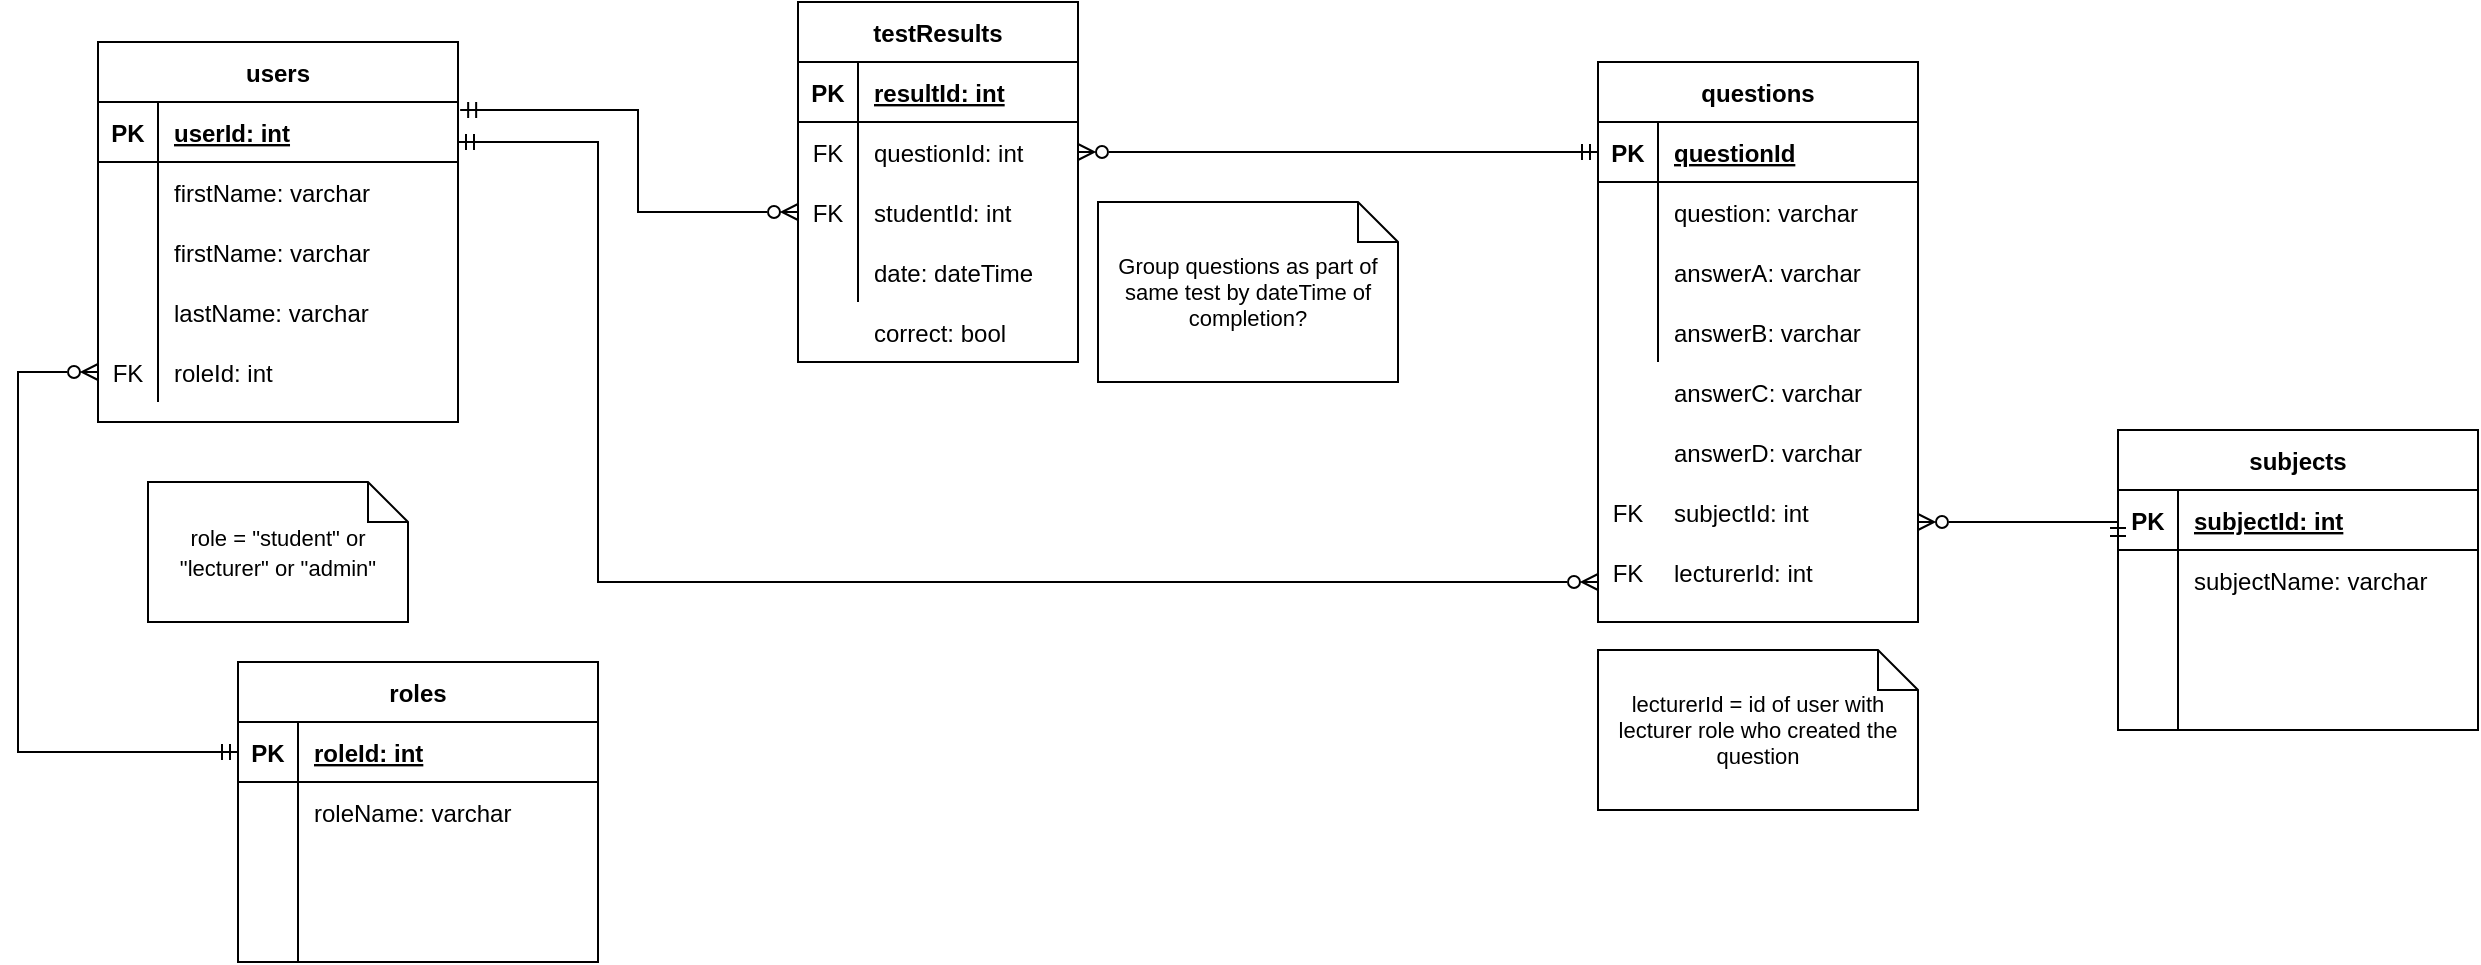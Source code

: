 <mxfile version="20.4.0" type="device"><diagram id="-KUE9IXKSuiqOsTqYJzz" name="Page-1"><mxGraphModel dx="1422" dy="794" grid="1" gridSize="10" guides="1" tooltips="1" connect="1" arrows="1" fold="1" page="1" pageScale="1" pageWidth="1169" pageHeight="827" math="0" shadow="0"><root><mxCell id="0"/><mxCell id="1" parent="0"/><mxCell id="Ce3eqkxsUccsFMgVRhKB-1" value="users" style="shape=table;startSize=30;container=1;collapsible=1;childLayout=tableLayout;fixedRows=1;rowLines=0;fontStyle=1;align=center;resizeLast=1;" parent="1" vertex="1"><mxGeometry x="70" y="70" width="180" height="190" as="geometry"/></mxCell><mxCell id="Ce3eqkxsUccsFMgVRhKB-2" value="" style="shape=tableRow;horizontal=0;startSize=0;swimlaneHead=0;swimlaneBody=0;fillColor=none;collapsible=0;dropTarget=0;points=[[0,0.5],[1,0.5]];portConstraint=eastwest;top=0;left=0;right=0;bottom=1;" parent="Ce3eqkxsUccsFMgVRhKB-1" vertex="1"><mxGeometry y="30" width="180" height="30" as="geometry"/></mxCell><mxCell id="Ce3eqkxsUccsFMgVRhKB-3" value="PK" style="shape=partialRectangle;connectable=0;fillColor=none;top=0;left=0;bottom=0;right=0;fontStyle=1;overflow=hidden;" parent="Ce3eqkxsUccsFMgVRhKB-2" vertex="1"><mxGeometry width="30" height="30" as="geometry"><mxRectangle width="30" height="30" as="alternateBounds"/></mxGeometry></mxCell><mxCell id="Ce3eqkxsUccsFMgVRhKB-4" value="userId: int" style="shape=partialRectangle;connectable=0;fillColor=none;top=0;left=0;bottom=0;right=0;align=left;spacingLeft=6;fontStyle=5;overflow=hidden;" parent="Ce3eqkxsUccsFMgVRhKB-2" vertex="1"><mxGeometry x="30" width="150" height="30" as="geometry"><mxRectangle width="150" height="30" as="alternateBounds"/></mxGeometry></mxCell><mxCell id="Ce3eqkxsUccsFMgVRhKB-5" value="" style="shape=tableRow;horizontal=0;startSize=0;swimlaneHead=0;swimlaneBody=0;fillColor=none;collapsible=0;dropTarget=0;points=[[0,0.5],[1,0.5]];portConstraint=eastwest;top=0;left=0;right=0;bottom=0;" parent="Ce3eqkxsUccsFMgVRhKB-1" vertex="1"><mxGeometry y="60" width="180" height="30" as="geometry"/></mxCell><mxCell id="Ce3eqkxsUccsFMgVRhKB-6" value="" style="shape=partialRectangle;connectable=0;fillColor=none;top=0;left=0;bottom=0;right=0;editable=1;overflow=hidden;" parent="Ce3eqkxsUccsFMgVRhKB-5" vertex="1"><mxGeometry width="30" height="30" as="geometry"><mxRectangle width="30" height="30" as="alternateBounds"/></mxGeometry></mxCell><mxCell id="Ce3eqkxsUccsFMgVRhKB-7" value="firstName: varchar" style="shape=partialRectangle;connectable=0;fillColor=none;top=0;left=0;bottom=0;right=0;align=left;spacingLeft=6;overflow=hidden;" parent="Ce3eqkxsUccsFMgVRhKB-5" vertex="1"><mxGeometry x="30" width="150" height="30" as="geometry"><mxRectangle width="150" height="30" as="alternateBounds"/></mxGeometry></mxCell><mxCell id="c_5msl1w6RdNLaSUE8z_-17" value="" style="shape=tableRow;horizontal=0;startSize=0;swimlaneHead=0;swimlaneBody=0;fillColor=none;collapsible=0;dropTarget=0;points=[[0,0.5],[1,0.5]];portConstraint=eastwest;top=0;left=0;right=0;bottom=0;" vertex="1" parent="Ce3eqkxsUccsFMgVRhKB-1"><mxGeometry y="90" width="180" height="30" as="geometry"/></mxCell><mxCell id="c_5msl1w6RdNLaSUE8z_-18" value="" style="shape=partialRectangle;connectable=0;fillColor=none;top=0;left=0;bottom=0;right=0;editable=1;overflow=hidden;" vertex="1" parent="c_5msl1w6RdNLaSUE8z_-17"><mxGeometry width="30" height="30" as="geometry"><mxRectangle width="30" height="30" as="alternateBounds"/></mxGeometry></mxCell><mxCell id="c_5msl1w6RdNLaSUE8z_-19" value="firstName: varchar" style="shape=partialRectangle;connectable=0;fillColor=none;top=0;left=0;bottom=0;right=0;align=left;spacingLeft=6;overflow=hidden;" vertex="1" parent="c_5msl1w6RdNLaSUE8z_-17"><mxGeometry x="30" width="150" height="30" as="geometry"><mxRectangle width="150" height="30" as="alternateBounds"/></mxGeometry></mxCell><mxCell id="Ce3eqkxsUccsFMgVRhKB-8" value="" style="shape=tableRow;horizontal=0;startSize=0;swimlaneHead=0;swimlaneBody=0;fillColor=none;collapsible=0;dropTarget=0;points=[[0,0.5],[1,0.5]];portConstraint=eastwest;top=0;left=0;right=0;bottom=0;" parent="Ce3eqkxsUccsFMgVRhKB-1" vertex="1"><mxGeometry y="120" width="180" height="30" as="geometry"/></mxCell><mxCell id="Ce3eqkxsUccsFMgVRhKB-9" value="" style="shape=partialRectangle;connectable=0;fillColor=none;top=0;left=0;bottom=0;right=0;editable=1;overflow=hidden;" parent="Ce3eqkxsUccsFMgVRhKB-8" vertex="1"><mxGeometry width="30" height="30" as="geometry"><mxRectangle width="30" height="30" as="alternateBounds"/></mxGeometry></mxCell><mxCell id="Ce3eqkxsUccsFMgVRhKB-10" value="lastName: varchar" style="shape=partialRectangle;connectable=0;fillColor=none;top=0;left=0;bottom=0;right=0;align=left;spacingLeft=6;overflow=hidden;" parent="Ce3eqkxsUccsFMgVRhKB-8" vertex="1"><mxGeometry x="30" width="150" height="30" as="geometry"><mxRectangle width="150" height="30" as="alternateBounds"/></mxGeometry></mxCell><mxCell id="Ce3eqkxsUccsFMgVRhKB-11" value="" style="shape=tableRow;horizontal=0;startSize=0;swimlaneHead=0;swimlaneBody=0;fillColor=none;collapsible=0;dropTarget=0;points=[[0,0.5],[1,0.5]];portConstraint=eastwest;top=0;left=0;right=0;bottom=0;" parent="Ce3eqkxsUccsFMgVRhKB-1" vertex="1"><mxGeometry y="150" width="180" height="30" as="geometry"/></mxCell><mxCell id="Ce3eqkxsUccsFMgVRhKB-12" value="FK" style="shape=partialRectangle;connectable=0;fillColor=none;top=0;left=0;bottom=0;right=0;editable=1;overflow=hidden;" parent="Ce3eqkxsUccsFMgVRhKB-11" vertex="1"><mxGeometry width="30" height="30" as="geometry"><mxRectangle width="30" height="30" as="alternateBounds"/></mxGeometry></mxCell><mxCell id="Ce3eqkxsUccsFMgVRhKB-13" value="roleId: int" style="shape=partialRectangle;connectable=0;fillColor=none;top=0;left=0;bottom=0;right=0;align=left;spacingLeft=6;overflow=hidden;" parent="Ce3eqkxsUccsFMgVRhKB-11" vertex="1"><mxGeometry x="30" width="150" height="30" as="geometry"><mxRectangle width="150" height="30" as="alternateBounds"/></mxGeometry></mxCell><mxCell id="Ce3eqkxsUccsFMgVRhKB-41" value="subjects" style="shape=table;startSize=30;container=1;collapsible=1;childLayout=tableLayout;fixedRows=1;rowLines=0;fontStyle=1;align=center;resizeLast=1;" parent="1" vertex="1"><mxGeometry x="1080" y="264" width="180" height="150" as="geometry"/></mxCell><mxCell id="Ce3eqkxsUccsFMgVRhKB-42" value="" style="shape=tableRow;horizontal=0;startSize=0;swimlaneHead=0;swimlaneBody=0;fillColor=none;collapsible=0;dropTarget=0;points=[[0,0.5],[1,0.5]];portConstraint=eastwest;top=0;left=0;right=0;bottom=1;" parent="Ce3eqkxsUccsFMgVRhKB-41" vertex="1"><mxGeometry y="30" width="180" height="30" as="geometry"/></mxCell><mxCell id="Ce3eqkxsUccsFMgVRhKB-43" value="PK" style="shape=partialRectangle;connectable=0;fillColor=none;top=0;left=0;bottom=0;right=0;fontStyle=1;overflow=hidden;" parent="Ce3eqkxsUccsFMgVRhKB-42" vertex="1"><mxGeometry width="30" height="30" as="geometry"><mxRectangle width="30" height="30" as="alternateBounds"/></mxGeometry></mxCell><mxCell id="Ce3eqkxsUccsFMgVRhKB-44" value="subjectId: int" style="shape=partialRectangle;connectable=0;fillColor=none;top=0;left=0;bottom=0;right=0;align=left;spacingLeft=6;fontStyle=5;overflow=hidden;" parent="Ce3eqkxsUccsFMgVRhKB-42" vertex="1"><mxGeometry x="30" width="150" height="30" as="geometry"><mxRectangle width="150" height="30" as="alternateBounds"/></mxGeometry></mxCell><mxCell id="Ce3eqkxsUccsFMgVRhKB-45" value="" style="shape=tableRow;horizontal=0;startSize=0;swimlaneHead=0;swimlaneBody=0;fillColor=none;collapsible=0;dropTarget=0;points=[[0,0.5],[1,0.5]];portConstraint=eastwest;top=0;left=0;right=0;bottom=0;" parent="Ce3eqkxsUccsFMgVRhKB-41" vertex="1"><mxGeometry y="60" width="180" height="30" as="geometry"/></mxCell><mxCell id="Ce3eqkxsUccsFMgVRhKB-46" value="" style="shape=partialRectangle;connectable=0;fillColor=none;top=0;left=0;bottom=0;right=0;editable=1;overflow=hidden;" parent="Ce3eqkxsUccsFMgVRhKB-45" vertex="1"><mxGeometry width="30" height="30" as="geometry"><mxRectangle width="30" height="30" as="alternateBounds"/></mxGeometry></mxCell><mxCell id="Ce3eqkxsUccsFMgVRhKB-47" value="subjectName: varchar" style="shape=partialRectangle;connectable=0;fillColor=none;top=0;left=0;bottom=0;right=0;align=left;spacingLeft=6;overflow=hidden;" parent="Ce3eqkxsUccsFMgVRhKB-45" vertex="1"><mxGeometry x="30" width="150" height="30" as="geometry"><mxRectangle width="150" height="30" as="alternateBounds"/></mxGeometry></mxCell><mxCell id="Ce3eqkxsUccsFMgVRhKB-48" value="" style="shape=tableRow;horizontal=0;startSize=0;swimlaneHead=0;swimlaneBody=0;fillColor=none;collapsible=0;dropTarget=0;points=[[0,0.5],[1,0.5]];portConstraint=eastwest;top=0;left=0;right=0;bottom=0;" parent="Ce3eqkxsUccsFMgVRhKB-41" vertex="1"><mxGeometry y="90" width="180" height="30" as="geometry"/></mxCell><mxCell id="Ce3eqkxsUccsFMgVRhKB-49" value="" style="shape=partialRectangle;connectable=0;fillColor=none;top=0;left=0;bottom=0;right=0;editable=1;overflow=hidden;" parent="Ce3eqkxsUccsFMgVRhKB-48" vertex="1"><mxGeometry width="30" height="30" as="geometry"><mxRectangle width="30" height="30" as="alternateBounds"/></mxGeometry></mxCell><mxCell id="Ce3eqkxsUccsFMgVRhKB-50" value="" style="shape=partialRectangle;connectable=0;fillColor=none;top=0;left=0;bottom=0;right=0;align=left;spacingLeft=6;overflow=hidden;" parent="Ce3eqkxsUccsFMgVRhKB-48" vertex="1"><mxGeometry x="30" width="150" height="30" as="geometry"><mxRectangle width="150" height="30" as="alternateBounds"/></mxGeometry></mxCell><mxCell id="Ce3eqkxsUccsFMgVRhKB-51" value="" style="shape=tableRow;horizontal=0;startSize=0;swimlaneHead=0;swimlaneBody=0;fillColor=none;collapsible=0;dropTarget=0;points=[[0,0.5],[1,0.5]];portConstraint=eastwest;top=0;left=0;right=0;bottom=0;" parent="Ce3eqkxsUccsFMgVRhKB-41" vertex="1"><mxGeometry y="120" width="180" height="30" as="geometry"/></mxCell><mxCell id="Ce3eqkxsUccsFMgVRhKB-52" value="" style="shape=partialRectangle;connectable=0;fillColor=none;top=0;left=0;bottom=0;right=0;editable=1;overflow=hidden;" parent="Ce3eqkxsUccsFMgVRhKB-51" vertex="1"><mxGeometry width="30" height="30" as="geometry"><mxRectangle width="30" height="30" as="alternateBounds"/></mxGeometry></mxCell><mxCell id="Ce3eqkxsUccsFMgVRhKB-53" value="" style="shape=partialRectangle;connectable=0;fillColor=none;top=0;left=0;bottom=0;right=0;align=left;spacingLeft=6;overflow=hidden;" parent="Ce3eqkxsUccsFMgVRhKB-51" vertex="1"><mxGeometry x="30" width="150" height="30" as="geometry"><mxRectangle width="150" height="30" as="alternateBounds"/></mxGeometry></mxCell><mxCell id="Ce3eqkxsUccsFMgVRhKB-54" value="testResults" style="shape=table;startSize=30;container=1;collapsible=1;childLayout=tableLayout;fixedRows=1;rowLines=0;fontStyle=1;align=center;resizeLast=1;" parent="1" vertex="1"><mxGeometry x="420" y="50" width="140" height="180" as="geometry"/></mxCell><mxCell id="Ce3eqkxsUccsFMgVRhKB-55" value="" style="shape=tableRow;horizontal=0;startSize=0;swimlaneHead=0;swimlaneBody=0;fillColor=none;collapsible=0;dropTarget=0;points=[[0,0.5],[1,0.5]];portConstraint=eastwest;top=0;left=0;right=0;bottom=1;" parent="Ce3eqkxsUccsFMgVRhKB-54" vertex="1"><mxGeometry y="30" width="140" height="30" as="geometry"/></mxCell><mxCell id="Ce3eqkxsUccsFMgVRhKB-56" value="PK" style="shape=partialRectangle;connectable=0;fillColor=none;top=0;left=0;bottom=0;right=0;fontStyle=1;overflow=hidden;" parent="Ce3eqkxsUccsFMgVRhKB-55" vertex="1"><mxGeometry width="30" height="30" as="geometry"><mxRectangle width="30" height="30" as="alternateBounds"/></mxGeometry></mxCell><mxCell id="Ce3eqkxsUccsFMgVRhKB-57" value="resultId: int" style="shape=partialRectangle;connectable=0;fillColor=none;top=0;left=0;bottom=0;right=0;align=left;spacingLeft=6;fontStyle=5;overflow=hidden;" parent="Ce3eqkxsUccsFMgVRhKB-55" vertex="1"><mxGeometry x="30" width="110" height="30" as="geometry"><mxRectangle width="110" height="30" as="alternateBounds"/></mxGeometry></mxCell><mxCell id="Ce3eqkxsUccsFMgVRhKB-58" value="" style="shape=tableRow;horizontal=0;startSize=0;swimlaneHead=0;swimlaneBody=0;fillColor=none;collapsible=0;dropTarget=0;points=[[0,0.5],[1,0.5]];portConstraint=eastwest;top=0;left=0;right=0;bottom=0;" parent="Ce3eqkxsUccsFMgVRhKB-54" vertex="1"><mxGeometry y="60" width="140" height="30" as="geometry"/></mxCell><mxCell id="Ce3eqkxsUccsFMgVRhKB-59" value="FK" style="shape=partialRectangle;connectable=0;fillColor=none;top=0;left=0;bottom=0;right=0;editable=1;overflow=hidden;" parent="Ce3eqkxsUccsFMgVRhKB-58" vertex="1"><mxGeometry width="30" height="30" as="geometry"><mxRectangle width="30" height="30" as="alternateBounds"/></mxGeometry></mxCell><mxCell id="Ce3eqkxsUccsFMgVRhKB-60" value="questionId: int" style="shape=partialRectangle;connectable=0;fillColor=none;top=0;left=0;bottom=0;right=0;align=left;spacingLeft=6;overflow=hidden;" parent="Ce3eqkxsUccsFMgVRhKB-58" vertex="1"><mxGeometry x="30" width="110" height="30" as="geometry"><mxRectangle width="110" height="30" as="alternateBounds"/></mxGeometry></mxCell><mxCell id="Ce3eqkxsUccsFMgVRhKB-61" value="" style="shape=tableRow;horizontal=0;startSize=0;swimlaneHead=0;swimlaneBody=0;fillColor=none;collapsible=0;dropTarget=0;points=[[0,0.5],[1,0.5]];portConstraint=eastwest;top=0;left=0;right=0;bottom=0;" parent="Ce3eqkxsUccsFMgVRhKB-54" vertex="1"><mxGeometry y="90" width="140" height="30" as="geometry"/></mxCell><mxCell id="Ce3eqkxsUccsFMgVRhKB-62" value="FK" style="shape=partialRectangle;connectable=0;fillColor=none;top=0;left=0;bottom=0;right=0;editable=1;overflow=hidden;" parent="Ce3eqkxsUccsFMgVRhKB-61" vertex="1"><mxGeometry width="30" height="30" as="geometry"><mxRectangle width="30" height="30" as="alternateBounds"/></mxGeometry></mxCell><mxCell id="Ce3eqkxsUccsFMgVRhKB-63" value="studentId: int" style="shape=partialRectangle;connectable=0;fillColor=none;top=0;left=0;bottom=0;right=0;align=left;spacingLeft=6;overflow=hidden;" parent="Ce3eqkxsUccsFMgVRhKB-61" vertex="1"><mxGeometry x="30" width="110" height="30" as="geometry"><mxRectangle width="110" height="30" as="alternateBounds"/></mxGeometry></mxCell><mxCell id="Ce3eqkxsUccsFMgVRhKB-64" value="" style="shape=tableRow;horizontal=0;startSize=0;swimlaneHead=0;swimlaneBody=0;fillColor=none;collapsible=0;dropTarget=0;points=[[0,0.5],[1,0.5]];portConstraint=eastwest;top=0;left=0;right=0;bottom=0;" parent="Ce3eqkxsUccsFMgVRhKB-54" vertex="1"><mxGeometry y="120" width="140" height="30" as="geometry"/></mxCell><mxCell id="Ce3eqkxsUccsFMgVRhKB-65" value="" style="shape=partialRectangle;connectable=0;fillColor=none;top=0;left=0;bottom=0;right=0;editable=1;overflow=hidden;" parent="Ce3eqkxsUccsFMgVRhKB-64" vertex="1"><mxGeometry width="30" height="30" as="geometry"><mxRectangle width="30" height="30" as="alternateBounds"/></mxGeometry></mxCell><mxCell id="Ce3eqkxsUccsFMgVRhKB-66" value="date: dateTime" style="shape=partialRectangle;connectable=0;fillColor=none;top=0;left=0;bottom=0;right=0;align=left;spacingLeft=6;overflow=hidden;" parent="Ce3eqkxsUccsFMgVRhKB-64" vertex="1"><mxGeometry x="30" width="110" height="30" as="geometry"><mxRectangle width="110" height="30" as="alternateBounds"/></mxGeometry></mxCell><mxCell id="Ce3eqkxsUccsFMgVRhKB-67" style="edgeStyle=orthogonalEdgeStyle;rounded=0;orthogonalLoop=1;jettySize=auto;html=1;entryX=0;entryY=0.5;entryDx=0;entryDy=0;endArrow=ERmandOne;endFill=0;startArrow=ERzeroToMany;startFill=0;" parent="1" target="Ce3eqkxsUccsFMgVRhKB-42" edge="1"><mxGeometry relative="1" as="geometry"><mxPoint x="980" y="310" as="sourcePoint"/><Array as="points"><mxPoint x="1080" y="310"/></Array></mxGeometry></mxCell><mxCell id="Ce3eqkxsUccsFMgVRhKB-98" value="answerC: varchar" style="shape=partialRectangle;connectable=0;fillColor=none;top=0;left=0;bottom=0;right=0;align=left;spacingLeft=6;overflow=hidden;" parent="1" vertex="1"><mxGeometry x="850" y="230" width="120" height="30" as="geometry"><mxRectangle width="120" height="30" as="alternateBounds"/></mxGeometry></mxCell><mxCell id="Ce3eqkxsUccsFMgVRhKB-99" value="answerD: varchar" style="shape=partialRectangle;connectable=0;fillColor=none;top=0;left=0;bottom=0;right=0;align=left;spacingLeft=6;overflow=hidden;" parent="1" vertex="1"><mxGeometry x="850" y="260" width="120" height="30" as="geometry"><mxRectangle width="120" height="30" as="alternateBounds"/></mxGeometry></mxCell><mxCell id="Ce3eqkxsUccsFMgVRhKB-100" value="questions" style="shape=table;startSize=30;container=1;collapsible=1;childLayout=tableLayout;fixedRows=1;rowLines=0;fontStyle=1;align=center;resizeLast=1;" parent="1" vertex="1"><mxGeometry x="820" y="80" width="160" height="280" as="geometry"/></mxCell><mxCell id="Ce3eqkxsUccsFMgVRhKB-101" value="" style="shape=tableRow;horizontal=0;startSize=0;swimlaneHead=0;swimlaneBody=0;fillColor=none;collapsible=0;dropTarget=0;points=[[0,0.5],[1,0.5]];portConstraint=eastwest;top=0;left=0;right=0;bottom=1;" parent="Ce3eqkxsUccsFMgVRhKB-100" vertex="1"><mxGeometry y="30" width="160" height="30" as="geometry"/></mxCell><mxCell id="Ce3eqkxsUccsFMgVRhKB-102" value="PK" style="shape=partialRectangle;connectable=0;fillColor=none;top=0;left=0;bottom=0;right=0;fontStyle=1;overflow=hidden;" parent="Ce3eqkxsUccsFMgVRhKB-101" vertex="1"><mxGeometry width="30" height="30" as="geometry"><mxRectangle width="30" height="30" as="alternateBounds"/></mxGeometry></mxCell><mxCell id="Ce3eqkxsUccsFMgVRhKB-103" value="questionId" style="shape=partialRectangle;connectable=0;fillColor=none;top=0;left=0;bottom=0;right=0;align=left;spacingLeft=6;fontStyle=5;overflow=hidden;" parent="Ce3eqkxsUccsFMgVRhKB-101" vertex="1"><mxGeometry x="30" width="130" height="30" as="geometry"><mxRectangle width="130" height="30" as="alternateBounds"/></mxGeometry></mxCell><mxCell id="Ce3eqkxsUccsFMgVRhKB-104" value="" style="shape=tableRow;horizontal=0;startSize=0;swimlaneHead=0;swimlaneBody=0;fillColor=none;collapsible=0;dropTarget=0;points=[[0,0.5],[1,0.5]];portConstraint=eastwest;top=0;left=0;right=0;bottom=0;" parent="Ce3eqkxsUccsFMgVRhKB-100" vertex="1"><mxGeometry y="60" width="160" height="30" as="geometry"/></mxCell><mxCell id="Ce3eqkxsUccsFMgVRhKB-105" value="" style="shape=partialRectangle;connectable=0;fillColor=none;top=0;left=0;bottom=0;right=0;editable=1;overflow=hidden;" parent="Ce3eqkxsUccsFMgVRhKB-104" vertex="1"><mxGeometry width="30" height="30" as="geometry"><mxRectangle width="30" height="30" as="alternateBounds"/></mxGeometry></mxCell><mxCell id="Ce3eqkxsUccsFMgVRhKB-106" value="question: varchar" style="shape=partialRectangle;connectable=0;fillColor=none;top=0;left=0;bottom=0;right=0;align=left;spacingLeft=6;overflow=hidden;" parent="Ce3eqkxsUccsFMgVRhKB-104" vertex="1"><mxGeometry x="30" width="130" height="30" as="geometry"><mxRectangle width="130" height="30" as="alternateBounds"/></mxGeometry></mxCell><mxCell id="Ce3eqkxsUccsFMgVRhKB-107" value="" style="shape=tableRow;horizontal=0;startSize=0;swimlaneHead=0;swimlaneBody=0;fillColor=none;collapsible=0;dropTarget=0;points=[[0,0.5],[1,0.5]];portConstraint=eastwest;top=0;left=0;right=0;bottom=0;" parent="Ce3eqkxsUccsFMgVRhKB-100" vertex="1"><mxGeometry y="90" width="160" height="30" as="geometry"/></mxCell><mxCell id="Ce3eqkxsUccsFMgVRhKB-108" value="" style="shape=partialRectangle;connectable=0;fillColor=none;top=0;left=0;bottom=0;right=0;editable=1;overflow=hidden;" parent="Ce3eqkxsUccsFMgVRhKB-107" vertex="1"><mxGeometry width="30" height="30" as="geometry"><mxRectangle width="30" height="30" as="alternateBounds"/></mxGeometry></mxCell><mxCell id="Ce3eqkxsUccsFMgVRhKB-109" value="" style="shape=partialRectangle;connectable=0;fillColor=none;top=0;left=0;bottom=0;right=0;align=left;spacingLeft=6;overflow=hidden;" parent="Ce3eqkxsUccsFMgVRhKB-107" vertex="1"><mxGeometry x="30" width="130" height="30" as="geometry"><mxRectangle width="130" height="30" as="alternateBounds"/></mxGeometry></mxCell><mxCell id="Ce3eqkxsUccsFMgVRhKB-110" value="" style="shape=tableRow;horizontal=0;startSize=0;swimlaneHead=0;swimlaneBody=0;fillColor=none;collapsible=0;dropTarget=0;points=[[0,0.5],[1,0.5]];portConstraint=eastwest;top=0;left=0;right=0;bottom=0;" parent="Ce3eqkxsUccsFMgVRhKB-100" vertex="1"><mxGeometry y="120" width="160" height="30" as="geometry"/></mxCell><mxCell id="Ce3eqkxsUccsFMgVRhKB-111" value="" style="shape=partialRectangle;connectable=0;fillColor=none;top=0;left=0;bottom=0;right=0;editable=1;overflow=hidden;" parent="Ce3eqkxsUccsFMgVRhKB-110" vertex="1"><mxGeometry width="30" height="30" as="geometry"><mxRectangle width="30" height="30" as="alternateBounds"/></mxGeometry></mxCell><mxCell id="Ce3eqkxsUccsFMgVRhKB-112" value="answerB: varchar" style="shape=partialRectangle;connectable=0;fillColor=none;top=0;left=0;bottom=0;right=0;align=left;spacingLeft=6;overflow=hidden;" parent="Ce3eqkxsUccsFMgVRhKB-110" vertex="1"><mxGeometry x="30" width="130" height="30" as="geometry"><mxRectangle width="130" height="30" as="alternateBounds"/></mxGeometry></mxCell><mxCell id="Ce3eqkxsUccsFMgVRhKB-113" style="edgeStyle=orthogonalEdgeStyle;rounded=0;orthogonalLoop=1;jettySize=auto;html=1;exitX=1;exitY=0.5;exitDx=0;exitDy=0;entryX=0;entryY=0.5;entryDx=0;entryDy=0;endArrow=ERmandOne;endFill=0;startArrow=ERzeroToMany;startFill=0;" parent="1" source="Ce3eqkxsUccsFMgVRhKB-58" target="Ce3eqkxsUccsFMgVRhKB-101" edge="1"><mxGeometry relative="1" as="geometry"/></mxCell><mxCell id="Ce3eqkxsUccsFMgVRhKB-114" style="edgeStyle=orthogonalEdgeStyle;rounded=0;orthogonalLoop=1;jettySize=auto;html=1;exitX=0;exitY=0.5;exitDx=0;exitDy=0;endArrow=ERmandOne;endFill=0;startArrow=ERzeroToMany;startFill=0;entryX=1.006;entryY=0.133;entryDx=0;entryDy=0;entryPerimeter=0;" parent="1" source="Ce3eqkxsUccsFMgVRhKB-61" target="Ce3eqkxsUccsFMgVRhKB-2" edge="1"><mxGeometry relative="1" as="geometry"><mxPoint x="270" y="100" as="targetPoint"/><Array as="points"><mxPoint x="340" y="155"/><mxPoint x="340" y="104"/></Array></mxGeometry></mxCell><mxCell id="Ce3eqkxsUccsFMgVRhKB-116" value="correct: bool" style="shape=partialRectangle;connectable=0;fillColor=none;top=0;left=0;bottom=0;right=0;align=left;spacingLeft=6;overflow=hidden;" parent="1" vertex="1"><mxGeometry x="450" y="200" width="150" height="30" as="geometry"><mxRectangle width="150" height="30" as="alternateBounds"/></mxGeometry></mxCell><mxCell id="Ce3eqkxsUccsFMgVRhKB-121" value="answerA: varchar" style="shape=partialRectangle;connectable=0;fillColor=none;top=0;left=0;bottom=0;right=0;align=left;spacingLeft=6;overflow=hidden;" parent="1" vertex="1"><mxGeometry x="850" y="170" width="120" height="30" as="geometry"><mxRectangle width="120" height="30" as="alternateBounds"/></mxGeometry></mxCell><mxCell id="Ce3eqkxsUccsFMgVRhKB-122" value="subjectId: int" style="shape=partialRectangle;connectable=0;fillColor=none;top=0;left=0;bottom=0;right=0;align=left;spacingLeft=6;overflow=hidden;" parent="1" vertex="1"><mxGeometry x="850" y="290" width="120" height="30" as="geometry"><mxRectangle width="120" height="30" as="alternateBounds"/></mxGeometry></mxCell><mxCell id="Ce3eqkxsUccsFMgVRhKB-123" value="FK" style="shape=partialRectangle;connectable=0;fillColor=none;top=0;left=0;bottom=0;right=0;editable=1;overflow=hidden;" parent="1" vertex="1"><mxGeometry x="820" y="290" width="30" height="30" as="geometry"><mxRectangle width="30" height="30" as="alternateBounds"/></mxGeometry></mxCell><mxCell id="Ce3eqkxsUccsFMgVRhKB-137" value="lecturerId: int" style="shape=partialRectangle;connectable=0;fillColor=none;top=0;left=0;bottom=0;right=0;align=left;spacingLeft=6;overflow=hidden;" parent="1" vertex="1"><mxGeometry x="850" y="320" width="120" height="30" as="geometry"><mxRectangle width="120" height="30" as="alternateBounds"/></mxGeometry></mxCell><mxCell id="Ce3eqkxsUccsFMgVRhKB-138" value="FK" style="shape=partialRectangle;connectable=0;fillColor=none;top=0;left=0;bottom=0;right=0;editable=1;overflow=hidden;" parent="1" vertex="1"><mxGeometry x="820" y="320" width="30" height="30" as="geometry"><mxRectangle width="30" height="30" as="alternateBounds"/></mxGeometry></mxCell><mxCell id="Ce3eqkxsUccsFMgVRhKB-139" style="edgeStyle=orthogonalEdgeStyle;rounded=0;orthogonalLoop=1;jettySize=auto;html=1;endArrow=ERzeroToMany;endFill=0;startArrow=ERmandOne;startFill=0;" parent="1" edge="1"><mxGeometry relative="1" as="geometry"><mxPoint x="820" y="340" as="targetPoint"/><Array as="points"><mxPoint x="320" y="120"/><mxPoint x="320" y="340"/></Array><mxPoint x="250" y="120" as="sourcePoint"/></mxGeometry></mxCell><mxCell id="Ce3eqkxsUccsFMgVRhKB-140" value="&lt;font style=&quot;font-size: 11px;&quot;&gt;role = &quot;student&quot; or &quot;lecturer&quot; or &quot;admin&quot;&lt;/font&gt;" style="shape=note;size=20;whiteSpace=wrap;html=1;" parent="1" vertex="1"><mxGeometry x="95" y="290" width="130" height="70" as="geometry"/></mxCell><mxCell id="c_5msl1w6RdNLaSUE8z_-1" value="lecturerId = id of user with lecturer role who created the question" style="shape=note;size=20;whiteSpace=wrap;html=1;fontSize=11;" vertex="1" parent="1"><mxGeometry x="820" y="374" width="160" height="80" as="geometry"/></mxCell><mxCell id="c_5msl1w6RdNLaSUE8z_-2" value="Group questions as part of same test by dateTime of completion?" style="shape=note;size=20;whiteSpace=wrap;html=1;fontSize=11;" vertex="1" parent="1"><mxGeometry x="570" y="150" width="150" height="90" as="geometry"/></mxCell><mxCell id="c_5msl1w6RdNLaSUE8z_-3" value="roles" style="shape=table;startSize=30;container=1;collapsible=1;childLayout=tableLayout;fixedRows=1;rowLines=0;fontStyle=1;align=center;resizeLast=1;fontSize=12;" vertex="1" parent="1"><mxGeometry x="140" y="380" width="180" height="150" as="geometry"/></mxCell><mxCell id="c_5msl1w6RdNLaSUE8z_-4" value="" style="shape=tableRow;horizontal=0;startSize=0;swimlaneHead=0;swimlaneBody=0;fillColor=none;collapsible=0;dropTarget=0;points=[[0,0.5],[1,0.5]];portConstraint=eastwest;top=0;left=0;right=0;bottom=1;fontSize=12;" vertex="1" parent="c_5msl1w6RdNLaSUE8z_-3"><mxGeometry y="30" width="180" height="30" as="geometry"/></mxCell><mxCell id="c_5msl1w6RdNLaSUE8z_-5" value="PK" style="shape=partialRectangle;connectable=0;fillColor=none;top=0;left=0;bottom=0;right=0;fontStyle=1;overflow=hidden;fontSize=12;" vertex="1" parent="c_5msl1w6RdNLaSUE8z_-4"><mxGeometry width="30" height="30" as="geometry"><mxRectangle width="30" height="30" as="alternateBounds"/></mxGeometry></mxCell><mxCell id="c_5msl1w6RdNLaSUE8z_-6" value="roleId: int" style="shape=partialRectangle;connectable=0;fillColor=none;top=0;left=0;bottom=0;right=0;align=left;spacingLeft=6;fontStyle=5;overflow=hidden;fontSize=12;" vertex="1" parent="c_5msl1w6RdNLaSUE8z_-4"><mxGeometry x="30" width="150" height="30" as="geometry"><mxRectangle width="150" height="30" as="alternateBounds"/></mxGeometry></mxCell><mxCell id="c_5msl1w6RdNLaSUE8z_-7" value="" style="shape=tableRow;horizontal=0;startSize=0;swimlaneHead=0;swimlaneBody=0;fillColor=none;collapsible=0;dropTarget=0;points=[[0,0.5],[1,0.5]];portConstraint=eastwest;top=0;left=0;right=0;bottom=0;fontSize=12;" vertex="1" parent="c_5msl1w6RdNLaSUE8z_-3"><mxGeometry y="60" width="180" height="30" as="geometry"/></mxCell><mxCell id="c_5msl1w6RdNLaSUE8z_-8" value="" style="shape=partialRectangle;connectable=0;fillColor=none;top=0;left=0;bottom=0;right=0;editable=1;overflow=hidden;fontSize=12;" vertex="1" parent="c_5msl1w6RdNLaSUE8z_-7"><mxGeometry width="30" height="30" as="geometry"><mxRectangle width="30" height="30" as="alternateBounds"/></mxGeometry></mxCell><mxCell id="c_5msl1w6RdNLaSUE8z_-9" value="roleName: varchar" style="shape=partialRectangle;connectable=0;fillColor=none;top=0;left=0;bottom=0;right=0;align=left;spacingLeft=6;overflow=hidden;fontSize=12;" vertex="1" parent="c_5msl1w6RdNLaSUE8z_-7"><mxGeometry x="30" width="150" height="30" as="geometry"><mxRectangle width="150" height="30" as="alternateBounds"/></mxGeometry></mxCell><mxCell id="c_5msl1w6RdNLaSUE8z_-10" value="" style="shape=tableRow;horizontal=0;startSize=0;swimlaneHead=0;swimlaneBody=0;fillColor=none;collapsible=0;dropTarget=0;points=[[0,0.5],[1,0.5]];portConstraint=eastwest;top=0;left=0;right=0;bottom=0;fontSize=12;" vertex="1" parent="c_5msl1w6RdNLaSUE8z_-3"><mxGeometry y="90" width="180" height="30" as="geometry"/></mxCell><mxCell id="c_5msl1w6RdNLaSUE8z_-11" value="" style="shape=partialRectangle;connectable=0;fillColor=none;top=0;left=0;bottom=0;right=0;editable=1;overflow=hidden;fontSize=12;" vertex="1" parent="c_5msl1w6RdNLaSUE8z_-10"><mxGeometry width="30" height="30" as="geometry"><mxRectangle width="30" height="30" as="alternateBounds"/></mxGeometry></mxCell><mxCell id="c_5msl1w6RdNLaSUE8z_-12" value="" style="shape=partialRectangle;connectable=0;fillColor=none;top=0;left=0;bottom=0;right=0;align=left;spacingLeft=6;overflow=hidden;fontSize=12;" vertex="1" parent="c_5msl1w6RdNLaSUE8z_-10"><mxGeometry x="30" width="150" height="30" as="geometry"><mxRectangle width="150" height="30" as="alternateBounds"/></mxGeometry></mxCell><mxCell id="c_5msl1w6RdNLaSUE8z_-13" value="" style="shape=tableRow;horizontal=0;startSize=0;swimlaneHead=0;swimlaneBody=0;fillColor=none;collapsible=0;dropTarget=0;points=[[0,0.5],[1,0.5]];portConstraint=eastwest;top=0;left=0;right=0;bottom=0;fontSize=12;" vertex="1" parent="c_5msl1w6RdNLaSUE8z_-3"><mxGeometry y="120" width="180" height="30" as="geometry"/></mxCell><mxCell id="c_5msl1w6RdNLaSUE8z_-14" value="" style="shape=partialRectangle;connectable=0;fillColor=none;top=0;left=0;bottom=0;right=0;editable=1;overflow=hidden;fontSize=12;" vertex="1" parent="c_5msl1w6RdNLaSUE8z_-13"><mxGeometry width="30" height="30" as="geometry"><mxRectangle width="30" height="30" as="alternateBounds"/></mxGeometry></mxCell><mxCell id="c_5msl1w6RdNLaSUE8z_-15" value="" style="shape=partialRectangle;connectable=0;fillColor=none;top=0;left=0;bottom=0;right=0;align=left;spacingLeft=6;overflow=hidden;fontSize=12;" vertex="1" parent="c_5msl1w6RdNLaSUE8z_-13"><mxGeometry x="30" width="150" height="30" as="geometry"><mxRectangle width="150" height="30" as="alternateBounds"/></mxGeometry></mxCell><mxCell id="c_5msl1w6RdNLaSUE8z_-16" style="edgeStyle=orthogonalEdgeStyle;rounded=0;orthogonalLoop=1;jettySize=auto;html=1;exitX=0;exitY=0.5;exitDx=0;exitDy=0;entryX=0;entryY=0.5;entryDx=0;entryDy=0;fontSize=12;endArrow=ERmandOne;endFill=0;startArrow=ERzeroToMany;startFill=0;" edge="1" parent="1" source="Ce3eqkxsUccsFMgVRhKB-11" target="c_5msl1w6RdNLaSUE8z_-4"><mxGeometry relative="1" as="geometry"><Array as="points"><mxPoint x="30" y="235"/><mxPoint x="30" y="425"/></Array></mxGeometry></mxCell></root></mxGraphModel></diagram></mxfile>